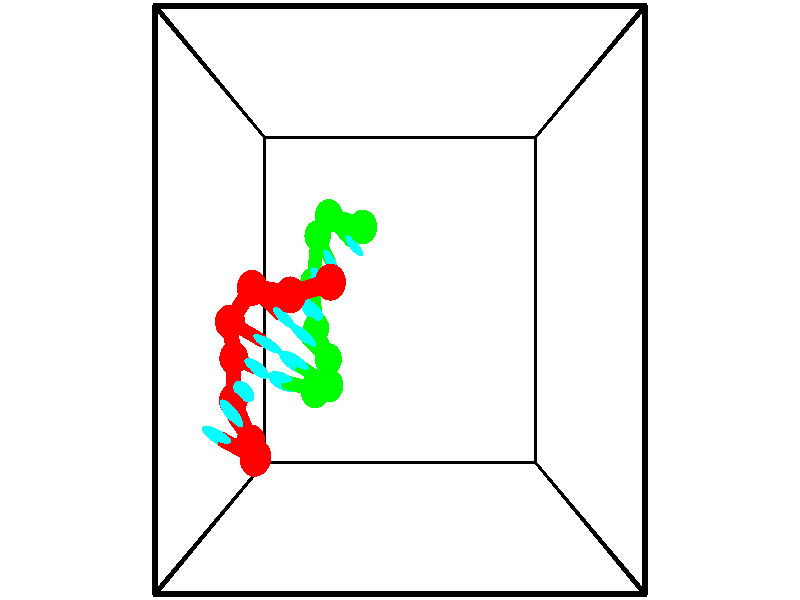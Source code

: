 // switches for output
#declare DRAW_BASES = 1; // possible values are 0, 1; only relevant for DNA ribbons
#declare DRAW_BASES_TYPE = 3; // possible values are 1, 2, 3; only relevant for DNA ribbons
#declare DRAW_FOG = 0; // set to 1 to enable fog

#include "colors.inc"

#include "transforms.inc"
background { rgb <1, 1, 1>}

#default {
   normal{
       ripples 0.25
       frequency 0.20
       turbulence 0.2
       lambda 5
   }
	finish {
		phong 0.1
		phong_size 40.
	}
}

// original window dimensions: 1024x640


// camera settings

camera {
	sky <-0, 1, 0>
	up <-0, 1, 0>
	right 1.6 * <1, 0, 0>
	location <2.5, 2.5, 11.1562>
	look_at <2.5, 2.5, 2.5>
	direction <0, 0, -8.6562>
	angle 67.0682
}


# declare cpy_camera_pos = <2.5, 2.5, 11.1562>;
# if (DRAW_FOG = 1)
fog {
	fog_type 2
	up vnormalize(cpy_camera_pos)
	color rgbt<1,1,1,0.3>
	distance 1e-5
	fog_alt 3e-3
	fog_offset 4
}
# end


// LIGHTS

# declare lum = 6;
global_settings {
	ambient_light rgb lum * <0.05, 0.05, 0.05>
	max_trace_level 15
}# declare cpy_direct_light_amount = 0.25;
light_source
{	1000 * <-1, -1, 1>,
	rgb lum * cpy_direct_light_amount
	parallel
}

light_source
{	1000 * <1, 1, -1>,
	rgb lum * cpy_direct_light_amount
	parallel
}

// strand 0

// nucleotide -1

// particle -1
sphere {
	<0.157328, 0.368457, 1.367438> 0.250000
	pigment { color rgbt <1,0,0,0> }
	no_shadow
}
cylinder {
	<-0.209297, 0.513702, 1.300430>,  <-0.429272, 0.600850, 1.260226>, 0.100000
	pigment { color rgbt <1,0,0,0> }
	no_shadow
}
cylinder {
	<-0.209297, 0.513702, 1.300430>,  <0.157328, 0.368457, 1.367438>, 0.100000
	pigment { color rgbt <1,0,0,0> }
	no_shadow
}

// particle -1
sphere {
	<-0.209297, 0.513702, 1.300430> 0.100000
	pigment { color rgbt <1,0,0,0> }
	no_shadow
}
sphere {
	0, 1
	scale<0.080000,0.200000,0.300000>
	matrix <0.395907, 0.764979, -0.508001,
		-0.056314, -0.531936, -0.844910,
		-0.916562, 0.363113, -0.167518,
		-0.484266, 0.622636, 1.250175>
	pigment { color rgbt <0,1,1,0> }
	no_shadow
}
cylinder {
	<-0.114130, 0.425000, 0.583211>,  <0.157328, 0.368457, 1.367438>, 0.130000
	pigment { color rgbt <1,0,0,0> }
	no_shadow
}

// nucleotide -1

// particle -1
sphere {
	<-0.114130, 0.425000, 0.583211> 0.250000
	pigment { color rgbt <1,0,0,0> }
	no_shadow
}
cylinder {
	<-0.233984, 0.702759, 0.844908>,  <-0.305896, 0.869414, 1.001926>, 0.100000
	pigment { color rgbt <1,0,0,0> }
	no_shadow
}
cylinder {
	<-0.233984, 0.702759, 0.844908>,  <-0.114130, 0.425000, 0.583211>, 0.100000
	pigment { color rgbt <1,0,0,0> }
	no_shadow
}

// particle -1
sphere {
	<-0.233984, 0.702759, 0.844908> 0.100000
	pigment { color rgbt <1,0,0,0> }
	no_shadow
}
sphere {
	0, 1
	scale<0.080000,0.200000,0.300000>
	matrix <0.546947, 0.686898, -0.478561,
		-0.781708, 0.214442, -0.585617,
		-0.299635, 0.694396, 0.654242,
		-0.323874, 0.911078, 1.041180>
	pigment { color rgbt <0,1,1,0> }
	no_shadow
}
cylinder {
	<-0.499763, 0.999774, 0.280116>,  <-0.114130, 0.425000, 0.583211>, 0.130000
	pigment { color rgbt <1,0,0,0> }
	no_shadow
}

// nucleotide -1

// particle -1
sphere {
	<-0.499763, 0.999774, 0.280116> 0.250000
	pigment { color rgbt <1,0,0,0> }
	no_shadow
}
cylinder {
	<-0.308346, 1.113895, 0.612285>,  <-0.193496, 1.182368, 0.811586>, 0.100000
	pigment { color rgbt <1,0,0,0> }
	no_shadow
}
cylinder {
	<-0.308346, 1.113895, 0.612285>,  <-0.499763, 0.999774, 0.280116>, 0.100000
	pigment { color rgbt <1,0,0,0> }
	no_shadow
}

// particle -1
sphere {
	<-0.308346, 1.113895, 0.612285> 0.100000
	pigment { color rgbt <1,0,0,0> }
	no_shadow
}
sphere {
	0, 1
	scale<0.080000,0.200000,0.300000>
	matrix <0.500562, 0.688372, -0.524958,
		-0.721412, 0.666892, 0.186603,
		0.478542, 0.285304, 0.830421,
		-0.164783, 1.199487, 0.861411>
	pigment { color rgbt <0,1,1,0> }
	no_shadow
}
cylinder {
	<-0.518610, 1.626724, 0.200034>,  <-0.499763, 0.999774, 0.280116>, 0.130000
	pigment { color rgbt <1,0,0,0> }
	no_shadow
}

// nucleotide -1

// particle -1
sphere {
	<-0.518610, 1.626724, 0.200034> 0.250000
	pigment { color rgbt <1,0,0,0> }
	no_shadow
}
cylinder {
	<-0.219246, 1.558977, 0.456533>,  <-0.039628, 1.518329, 0.610433>, 0.100000
	pigment { color rgbt <1,0,0,0> }
	no_shadow
}
cylinder {
	<-0.219246, 1.558977, 0.456533>,  <-0.518610, 1.626724, 0.200034>, 0.100000
	pigment { color rgbt <1,0,0,0> }
	no_shadow
}

// particle -1
sphere {
	<-0.219246, 1.558977, 0.456533> 0.100000
	pigment { color rgbt <1,0,0,0> }
	no_shadow
}
sphere {
	0, 1
	scale<0.080000,0.200000,0.300000>
	matrix <0.526137, 0.740273, -0.418540,
		-0.403811, 0.650624, 0.643137,
		0.748409, -0.169367, 0.641248,
		0.005277, 1.508167, 0.648908>
	pigment { color rgbt <0,1,1,0> }
	no_shadow
}
cylinder {
	<-0.443643, 2.184731, 0.700348>,  <-0.518610, 1.626724, 0.200034>, 0.130000
	pigment { color rgbt <1,0,0,0> }
	no_shadow
}

// nucleotide -1

// particle -1
sphere {
	<-0.443643, 2.184731, 0.700348> 0.250000
	pigment { color rgbt <1,0,0,0> }
	no_shadow
}
cylinder {
	<-0.096197, 2.001438, 0.624949>,  <0.112270, 1.891462, 0.579710>, 0.100000
	pigment { color rgbt <1,0,0,0> }
	no_shadow
}
cylinder {
	<-0.096197, 2.001438, 0.624949>,  <-0.443643, 2.184731, 0.700348>, 0.100000
	pigment { color rgbt <1,0,0,0> }
	no_shadow
}

// particle -1
sphere {
	<-0.096197, 2.001438, 0.624949> 0.100000
	pigment { color rgbt <1,0,0,0> }
	no_shadow
}
sphere {
	0, 1
	scale<0.080000,0.200000,0.300000>
	matrix <0.425902, 0.884899, -0.188576,
		0.253213, 0.083519, 0.963799,
		0.868614, -0.458234, -0.188497,
		0.164387, 1.863968, 0.568400>
	pigment { color rgbt <0,1,1,0> }
	no_shadow
}
cylinder {
	<0.024798, 2.669371, 1.043278>,  <-0.443643, 2.184731, 0.700348>, 0.130000
	pigment { color rgbt <1,0,0,0> }
	no_shadow
}

// nucleotide -1

// particle -1
sphere {
	<0.024798, 2.669371, 1.043278> 0.250000
	pigment { color rgbt <1,0,0,0> }
	no_shadow
}
cylinder {
	<0.272932, 2.437578, 0.831851>,  <0.421813, 2.298503, 0.704995>, 0.100000
	pigment { color rgbt <1,0,0,0> }
	no_shadow
}
cylinder {
	<0.272932, 2.437578, 0.831851>,  <0.024798, 2.669371, 1.043278>, 0.100000
	pigment { color rgbt <1,0,0,0> }
	no_shadow
}

// particle -1
sphere {
	<0.272932, 2.437578, 0.831851> 0.100000
	pigment { color rgbt <1,0,0,0> }
	no_shadow
}
sphere {
	0, 1
	scale<0.080000,0.200000,0.300000>
	matrix <0.616185, 0.777016, -0.128696,
		0.485283, -0.245861, 0.839078,
		0.620336, -0.579481, -0.528569,
		0.459033, 2.263734, 0.673280>
	pigment { color rgbt <0,1,1,0> }
	no_shadow
}
cylinder {
	<0.716691, 2.568722, 1.337349>,  <0.024798, 2.669371, 1.043278>, 0.130000
	pigment { color rgbt <1,0,0,0> }
	no_shadow
}

// nucleotide -1

// particle -1
sphere {
	<0.716691, 2.568722, 1.337349> 0.250000
	pigment { color rgbt <1,0,0,0> }
	no_shadow
}
cylinder {
	<0.770514, 2.529875, 0.942895>,  <0.802807, 2.506567, 0.706223>, 0.100000
	pigment { color rgbt <1,0,0,0> }
	no_shadow
}
cylinder {
	<0.770514, 2.529875, 0.942895>,  <0.716691, 2.568722, 1.337349>, 0.100000
	pigment { color rgbt <1,0,0,0> }
	no_shadow
}

// particle -1
sphere {
	<0.770514, 2.529875, 0.942895> 0.100000
	pigment { color rgbt <1,0,0,0> }
	no_shadow
}
sphere {
	0, 1
	scale<0.080000,0.200000,0.300000>
	matrix <0.650484, 0.759392, 0.013970,
		0.747506, -0.643345, 0.165356,
		0.134557, -0.097118, -0.986135,
		0.810881, 2.500739, 0.647054>
	pigment { color rgbt <0,1,1,0> }
	no_shadow
}
cylinder {
	<1.366380, 2.741807, 1.320634>,  <0.716691, 2.568722, 1.337349>, 0.130000
	pigment { color rgbt <1,0,0,0> }
	no_shadow
}

// nucleotide -1

// particle -1
sphere {
	<1.366380, 2.741807, 1.320634> 0.250000
	pigment { color rgbt <1,0,0,0> }
	no_shadow
}
cylinder {
	<1.225355, 2.797525, 0.950489>,  <1.140740, 2.830956, 0.728402>, 0.100000
	pigment { color rgbt <1,0,0,0> }
	no_shadow
}
cylinder {
	<1.225355, 2.797525, 0.950489>,  <1.366380, 2.741807, 1.320634>, 0.100000
	pigment { color rgbt <1,0,0,0> }
	no_shadow
}

// particle -1
sphere {
	<1.225355, 2.797525, 0.950489> 0.100000
	pigment { color rgbt <1,0,0,0> }
	no_shadow
}
sphere {
	0, 1
	scale<0.080000,0.200000,0.300000>
	matrix <0.542192, 0.836373, -0.080675,
		0.762711, -0.530167, -0.370398,
		-0.352562, 0.139295, -0.925363,
		1.119587, 2.839314, 0.672880>
	pigment { color rgbt <0,1,1,0> }
	no_shadow
}
// strand 1

// nucleotide -1

// particle -1
sphere {
	<1.849004, 3.567300, 0.582637> 0.250000
	pigment { color rgbt <0,1,0,0> }
	no_shadow
}
cylinder {
	<1.860992, 3.624793, 0.186972>,  <1.868185, 3.659289, -0.050427>, 0.100000
	pigment { color rgbt <0,1,0,0> }
	no_shadow
}
cylinder {
	<1.860992, 3.624793, 0.186972>,  <1.849004, 3.567300, 0.582637>, 0.100000
	pigment { color rgbt <0,1,0,0> }
	no_shadow
}

// particle -1
sphere {
	<1.860992, 3.624793, 0.186972> 0.100000
	pigment { color rgbt <0,1,0,0> }
	no_shadow
}
sphere {
	0, 1
	scale<0.080000,0.200000,0.300000>
	matrix <-0.594169, -0.793224, -0.133264,
		-0.803782, 0.591723, 0.061629,
		0.029970, 0.143733, -0.989163,
		1.869983, 3.667913, -0.109777>
	pigment { color rgbt <0,1,1,0> }
	no_shadow
}
cylinder {
	<1.221477, 3.760772, 0.289884>,  <1.849004, 3.567300, 0.582637>, 0.130000
	pigment { color rgbt <0,1,0,0> }
	no_shadow
}

// nucleotide -1

// particle -1
sphere {
	<1.221477, 3.760772, 0.289884> 0.250000
	pigment { color rgbt <0,1,0,0> }
	no_shadow
}
cylinder {
	<1.442120, 3.543230, 0.036917>,  <1.574505, 3.412705, -0.114864>, 0.100000
	pigment { color rgbt <0,1,0,0> }
	no_shadow
}
cylinder {
	<1.442120, 3.543230, 0.036917>,  <1.221477, 3.760772, 0.289884>, 0.100000
	pigment { color rgbt <0,1,0,0> }
	no_shadow
}

// particle -1
sphere {
	<1.442120, 3.543230, 0.036917> 0.100000
	pigment { color rgbt <0,1,0,0> }
	no_shadow
}
sphere {
	0, 1
	scale<0.080000,0.200000,0.300000>
	matrix <-0.698131, -0.715939, 0.006755,
		-0.456447, 0.437784, -0.774598,
		0.551607, -0.543854, -0.632418,
		1.607602, 3.380074, -0.152809>
	pigment { color rgbt <0,1,1,0> }
	no_shadow
}
cylinder {
	<0.918633, 3.525098, -0.434365>,  <1.221477, 3.760772, 0.289884>, 0.130000
	pigment { color rgbt <0,1,0,0> }
	no_shadow
}

// nucleotide -1

// particle -1
sphere {
	<0.918633, 3.525098, -0.434365> 0.250000
	pigment { color rgbt <0,1,0,0> }
	no_shadow
}
cylinder {
	<1.100792, 3.258209, -0.198593>,  <1.210088, 3.098076, -0.057130>, 0.100000
	pigment { color rgbt <0,1,0,0> }
	no_shadow
}
cylinder {
	<1.100792, 3.258209, -0.198593>,  <0.918633, 3.525098, -0.434365>, 0.100000
	pigment { color rgbt <0,1,0,0> }
	no_shadow
}

// particle -1
sphere {
	<1.100792, 3.258209, -0.198593> 0.100000
	pigment { color rgbt <0,1,0,0> }
	no_shadow
}
sphere {
	0, 1
	scale<0.080000,0.200000,0.300000>
	matrix <-0.841086, -0.539483, 0.039148,
		0.291867, -0.513590, -0.806870,
		0.455399, -0.667221, 0.589431,
		1.237411, 3.058043, -0.021764>
	pigment { color rgbt <0,1,1,0> }
	no_shadow
}
cylinder {
	<0.807627, 2.783472, -0.597945>,  <0.918633, 3.525098, -0.434365>, 0.130000
	pigment { color rgbt <0,1,0,0> }
	no_shadow
}

// nucleotide -1

// particle -1
sphere {
	<0.807627, 2.783472, -0.597945> 0.250000
	pigment { color rgbt <0,1,0,0> }
	no_shadow
}
cylinder {
	<0.927326, 2.762914, -0.216829>,  <0.999146, 2.750579, 0.011840>, 0.100000
	pigment { color rgbt <0,1,0,0> }
	no_shadow
}
cylinder {
	<0.927326, 2.762914, -0.216829>,  <0.807627, 2.783472, -0.597945>, 0.100000
	pigment { color rgbt <0,1,0,0> }
	no_shadow
}

// particle -1
sphere {
	<0.927326, 2.762914, -0.216829> 0.100000
	pigment { color rgbt <0,1,0,0> }
	no_shadow
}
sphere {
	0, 1
	scale<0.080000,0.200000,0.300000>
	matrix <-0.564668, -0.814463, 0.133416,
		0.769155, -0.577935, -0.272748,
		0.299249, -0.051394, 0.952790,
		1.017101, 2.747495, 0.069008>
	pigment { color rgbt <0,1,1,0> }
	no_shadow
}
cylinder {
	<0.875963, 2.041915, -0.546641>,  <0.807627, 2.783472, -0.597945>, 0.130000
	pigment { color rgbt <0,1,0,0> }
	no_shadow
}

// nucleotide -1

// particle -1
sphere {
	<0.875963, 2.041915, -0.546641> 0.250000
	pigment { color rgbt <0,1,0,0> }
	no_shadow
}
cylinder {
	<0.887241, 2.204510, -0.181353>,  <0.894008, 2.302067, 0.037820>, 0.100000
	pigment { color rgbt <0,1,0,0> }
	no_shadow
}
cylinder {
	<0.887241, 2.204510, -0.181353>,  <0.875963, 2.041915, -0.546641>, 0.100000
	pigment { color rgbt <0,1,0,0> }
	no_shadow
}

// particle -1
sphere {
	<0.887241, 2.204510, -0.181353> 0.100000
	pigment { color rgbt <0,1,0,0> }
	no_shadow
}
sphere {
	0, 1
	scale<0.080000,0.200000,0.300000>
	matrix <-0.314105, -0.863706, 0.394145,
		0.948970, -0.297960, 0.103327,
		0.028195, 0.406487, 0.913221,
		0.895700, 2.326456, 0.092614>
	pigment { color rgbt <0,1,1,0> }
	no_shadow
}
cylinder {
	<1.160402, 1.574444, -0.139448>,  <0.875963, 2.041915, -0.546641>, 0.130000
	pigment { color rgbt <0,1,0,0> }
	no_shadow
}

// nucleotide -1

// particle -1
sphere {
	<1.160402, 1.574444, -0.139448> 0.250000
	pigment { color rgbt <0,1,0,0> }
	no_shadow
}
cylinder {
	<0.932701, 1.796709, 0.102938>,  <0.796081, 1.930067, 0.248369>, 0.100000
	pigment { color rgbt <0,1,0,0> }
	no_shadow
}
cylinder {
	<0.932701, 1.796709, 0.102938>,  <1.160402, 1.574444, -0.139448>, 0.100000
	pigment { color rgbt <0,1,0,0> }
	no_shadow
}

// particle -1
sphere {
	<0.932701, 1.796709, 0.102938> 0.100000
	pigment { color rgbt <0,1,0,0> }
	no_shadow
}
sphere {
	0, 1
	scale<0.080000,0.200000,0.300000>
	matrix <-0.494280, -0.820265, 0.287840,
		0.656994, -0.135662, 0.741590,
		-0.569251, 0.555662, 0.605964,
		0.761926, 1.963407, 0.284727>
	pigment { color rgbt <0,1,1,0> }
	no_shadow
}
cylinder {
	<1.237066, 1.230360, 0.393655>,  <1.160402, 1.574444, -0.139448>, 0.130000
	pigment { color rgbt <0,1,0,0> }
	no_shadow
}

// nucleotide -1

// particle -1
sphere {
	<1.237066, 1.230360, 0.393655> 0.250000
	pigment { color rgbt <0,1,0,0> }
	no_shadow
}
cylinder {
	<0.891273, 1.426952, 0.435833>,  <0.683798, 1.544908, 0.461140>, 0.100000
	pigment { color rgbt <0,1,0,0> }
	no_shadow
}
cylinder {
	<0.891273, 1.426952, 0.435833>,  <1.237066, 1.230360, 0.393655>, 0.100000
	pigment { color rgbt <0,1,0,0> }
	no_shadow
}

// particle -1
sphere {
	<0.891273, 1.426952, 0.435833> 0.100000
	pigment { color rgbt <0,1,0,0> }
	no_shadow
}
sphere {
	0, 1
	scale<0.080000,0.200000,0.300000>
	matrix <-0.348146, -0.736732, 0.579673,
		0.362583, 0.464406, 0.807997,
		-0.864481, 0.491481, 0.105446,
		0.631929, 1.574397, 0.467467>
	pigment { color rgbt <0,1,1,0> }
	no_shadow
}
cylinder {
	<1.102746, 1.261762, 1.169206>,  <1.237066, 1.230360, 0.393655>, 0.130000
	pigment { color rgbt <0,1,0,0> }
	no_shadow
}

// nucleotide -1

// particle -1
sphere {
	<1.102746, 1.261762, 1.169206> 0.250000
	pigment { color rgbt <0,1,0,0> }
	no_shadow
}
cylinder {
	<0.754135, 1.305813, 0.978077>,  <0.544969, 1.332244, 0.863399>, 0.100000
	pigment { color rgbt <0,1,0,0> }
	no_shadow
}
cylinder {
	<0.754135, 1.305813, 0.978077>,  <1.102746, 1.261762, 1.169206>, 0.100000
	pigment { color rgbt <0,1,0,0> }
	no_shadow
}

// particle -1
sphere {
	<0.754135, 1.305813, 0.978077> 0.100000
	pigment { color rgbt <0,1,0,0> }
	no_shadow
}
sphere {
	0, 1
	scale<0.080000,0.200000,0.300000>
	matrix <-0.408401, -0.702343, 0.583029,
		-0.271388, 0.703268, 0.657086,
		-0.871526, 0.110127, -0.477823,
		0.492677, 1.338851, 0.834730>
	pigment { color rgbt <0,1,1,0> }
	no_shadow
}
// box output
cylinder {
	<0.000000, 0.000000, 0.000000>,  <5.000000, 0.000000, 0.000000>, 0.025000
	pigment { color rgbt <0,0,0,0> }
	no_shadow
}
cylinder {
	<0.000000, 0.000000, 0.000000>,  <0.000000, 5.000000, 0.000000>, 0.025000
	pigment { color rgbt <0,0,0,0> }
	no_shadow
}
cylinder {
	<0.000000, 0.000000, 0.000000>,  <0.000000, 0.000000, 5.000000>, 0.025000
	pigment { color rgbt <0,0,0,0> }
	no_shadow
}
cylinder {
	<5.000000, 5.000000, 5.000000>,  <0.000000, 5.000000, 5.000000>, 0.025000
	pigment { color rgbt <0,0,0,0> }
	no_shadow
}
cylinder {
	<5.000000, 5.000000, 5.000000>,  <5.000000, 0.000000, 5.000000>, 0.025000
	pigment { color rgbt <0,0,0,0> }
	no_shadow
}
cylinder {
	<5.000000, 5.000000, 5.000000>,  <5.000000, 5.000000, 0.000000>, 0.025000
	pigment { color rgbt <0,0,0,0> }
	no_shadow
}
cylinder {
	<0.000000, 0.000000, 5.000000>,  <0.000000, 5.000000, 5.000000>, 0.025000
	pigment { color rgbt <0,0,0,0> }
	no_shadow
}
cylinder {
	<0.000000, 0.000000, 5.000000>,  <5.000000, 0.000000, 5.000000>, 0.025000
	pigment { color rgbt <0,0,0,0> }
	no_shadow
}
cylinder {
	<5.000000, 5.000000, 0.000000>,  <0.000000, 5.000000, 0.000000>, 0.025000
	pigment { color rgbt <0,0,0,0> }
	no_shadow
}
cylinder {
	<5.000000, 5.000000, 0.000000>,  <5.000000, 0.000000, 0.000000>, 0.025000
	pigment { color rgbt <0,0,0,0> }
	no_shadow
}
cylinder {
	<5.000000, 0.000000, 5.000000>,  <5.000000, 0.000000, 0.000000>, 0.025000
	pigment { color rgbt <0,0,0,0> }
	no_shadow
}
cylinder {
	<0.000000, 5.000000, 0.000000>,  <0.000000, 5.000000, 5.000000>, 0.025000
	pigment { color rgbt <0,0,0,0> }
	no_shadow
}
// end of box output
